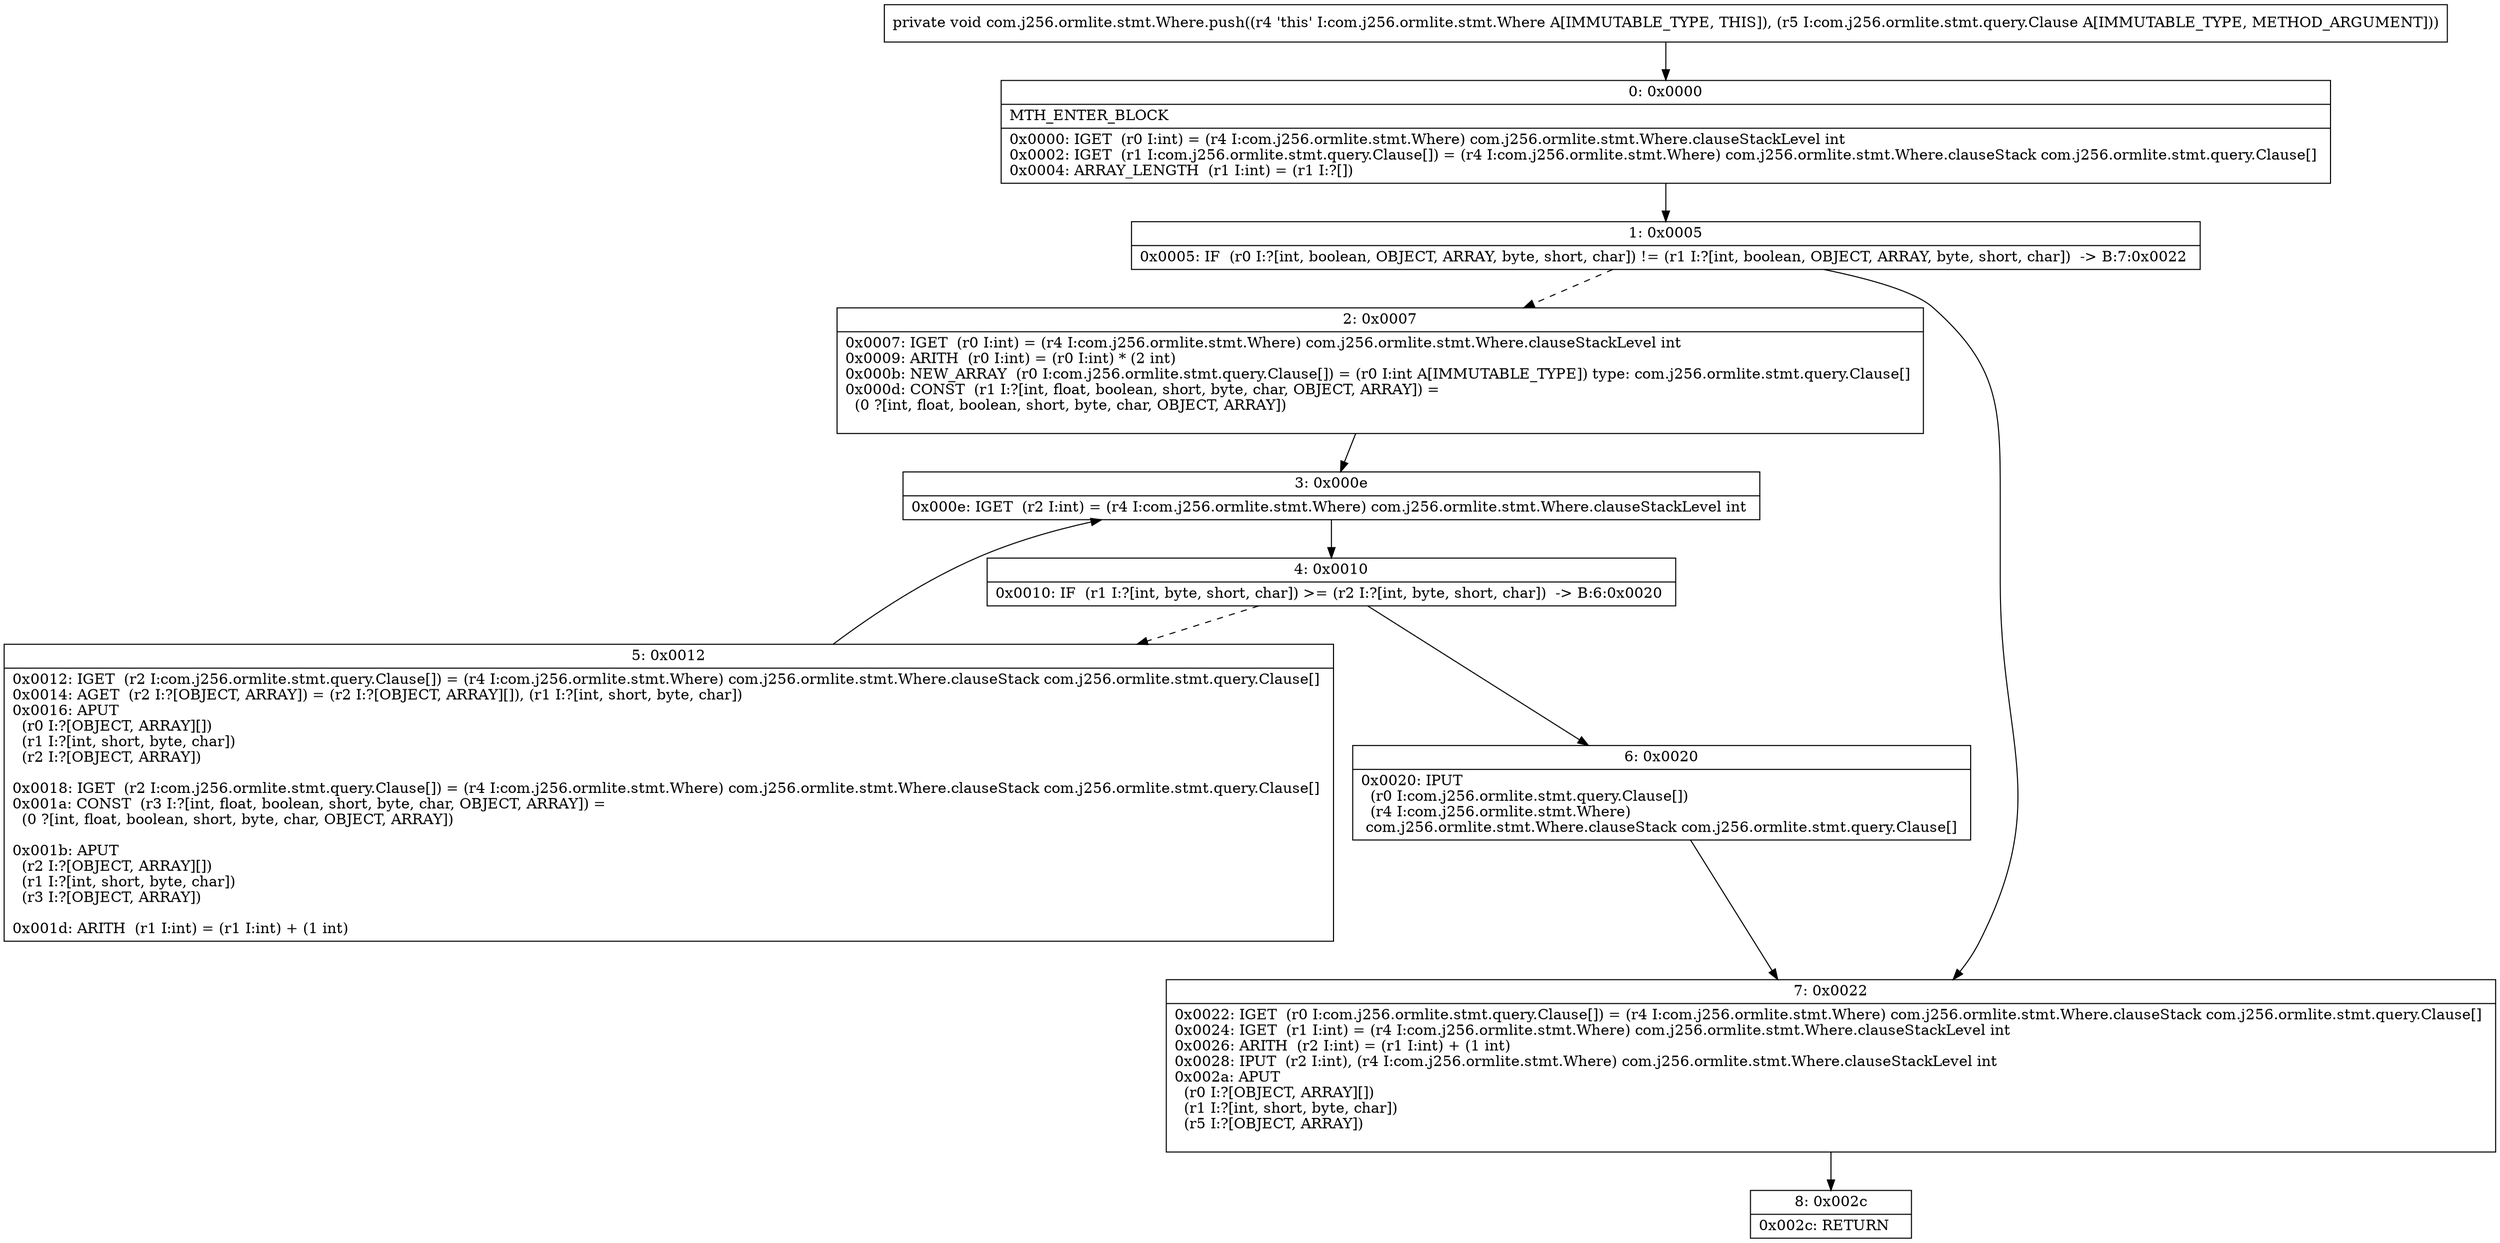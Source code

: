 digraph "CFG forcom.j256.ormlite.stmt.Where.push(Lcom\/j256\/ormlite\/stmt\/query\/Clause;)V" {
Node_0 [shape=record,label="{0\:\ 0x0000|MTH_ENTER_BLOCK\l|0x0000: IGET  (r0 I:int) = (r4 I:com.j256.ormlite.stmt.Where) com.j256.ormlite.stmt.Where.clauseStackLevel int \l0x0002: IGET  (r1 I:com.j256.ormlite.stmt.query.Clause[]) = (r4 I:com.j256.ormlite.stmt.Where) com.j256.ormlite.stmt.Where.clauseStack com.j256.ormlite.stmt.query.Clause[] \l0x0004: ARRAY_LENGTH  (r1 I:int) = (r1 I:?[]) \l}"];
Node_1 [shape=record,label="{1\:\ 0x0005|0x0005: IF  (r0 I:?[int, boolean, OBJECT, ARRAY, byte, short, char]) != (r1 I:?[int, boolean, OBJECT, ARRAY, byte, short, char])  \-\> B:7:0x0022 \l}"];
Node_2 [shape=record,label="{2\:\ 0x0007|0x0007: IGET  (r0 I:int) = (r4 I:com.j256.ormlite.stmt.Where) com.j256.ormlite.stmt.Where.clauseStackLevel int \l0x0009: ARITH  (r0 I:int) = (r0 I:int) * (2 int) \l0x000b: NEW_ARRAY  (r0 I:com.j256.ormlite.stmt.query.Clause[]) = (r0 I:int A[IMMUTABLE_TYPE]) type: com.j256.ormlite.stmt.query.Clause[] \l0x000d: CONST  (r1 I:?[int, float, boolean, short, byte, char, OBJECT, ARRAY]) = \l  (0 ?[int, float, boolean, short, byte, char, OBJECT, ARRAY])\l \l}"];
Node_3 [shape=record,label="{3\:\ 0x000e|0x000e: IGET  (r2 I:int) = (r4 I:com.j256.ormlite.stmt.Where) com.j256.ormlite.stmt.Where.clauseStackLevel int \l}"];
Node_4 [shape=record,label="{4\:\ 0x0010|0x0010: IF  (r1 I:?[int, byte, short, char]) \>= (r2 I:?[int, byte, short, char])  \-\> B:6:0x0020 \l}"];
Node_5 [shape=record,label="{5\:\ 0x0012|0x0012: IGET  (r2 I:com.j256.ormlite.stmt.query.Clause[]) = (r4 I:com.j256.ormlite.stmt.Where) com.j256.ormlite.stmt.Where.clauseStack com.j256.ormlite.stmt.query.Clause[] \l0x0014: AGET  (r2 I:?[OBJECT, ARRAY]) = (r2 I:?[OBJECT, ARRAY][]), (r1 I:?[int, short, byte, char]) \l0x0016: APUT  \l  (r0 I:?[OBJECT, ARRAY][])\l  (r1 I:?[int, short, byte, char])\l  (r2 I:?[OBJECT, ARRAY])\l \l0x0018: IGET  (r2 I:com.j256.ormlite.stmt.query.Clause[]) = (r4 I:com.j256.ormlite.stmt.Where) com.j256.ormlite.stmt.Where.clauseStack com.j256.ormlite.stmt.query.Clause[] \l0x001a: CONST  (r3 I:?[int, float, boolean, short, byte, char, OBJECT, ARRAY]) = \l  (0 ?[int, float, boolean, short, byte, char, OBJECT, ARRAY])\l \l0x001b: APUT  \l  (r2 I:?[OBJECT, ARRAY][])\l  (r1 I:?[int, short, byte, char])\l  (r3 I:?[OBJECT, ARRAY])\l \l0x001d: ARITH  (r1 I:int) = (r1 I:int) + (1 int) \l}"];
Node_6 [shape=record,label="{6\:\ 0x0020|0x0020: IPUT  \l  (r0 I:com.j256.ormlite.stmt.query.Clause[])\l  (r4 I:com.j256.ormlite.stmt.Where)\l com.j256.ormlite.stmt.Where.clauseStack com.j256.ormlite.stmt.query.Clause[] \l}"];
Node_7 [shape=record,label="{7\:\ 0x0022|0x0022: IGET  (r0 I:com.j256.ormlite.stmt.query.Clause[]) = (r4 I:com.j256.ormlite.stmt.Where) com.j256.ormlite.stmt.Where.clauseStack com.j256.ormlite.stmt.query.Clause[] \l0x0024: IGET  (r1 I:int) = (r4 I:com.j256.ormlite.stmt.Where) com.j256.ormlite.stmt.Where.clauseStackLevel int \l0x0026: ARITH  (r2 I:int) = (r1 I:int) + (1 int) \l0x0028: IPUT  (r2 I:int), (r4 I:com.j256.ormlite.stmt.Where) com.j256.ormlite.stmt.Where.clauseStackLevel int \l0x002a: APUT  \l  (r0 I:?[OBJECT, ARRAY][])\l  (r1 I:?[int, short, byte, char])\l  (r5 I:?[OBJECT, ARRAY])\l \l}"];
Node_8 [shape=record,label="{8\:\ 0x002c|0x002c: RETURN   \l}"];
MethodNode[shape=record,label="{private void com.j256.ormlite.stmt.Where.push((r4 'this' I:com.j256.ormlite.stmt.Where A[IMMUTABLE_TYPE, THIS]), (r5 I:com.j256.ormlite.stmt.query.Clause A[IMMUTABLE_TYPE, METHOD_ARGUMENT])) }"];
MethodNode -> Node_0;
Node_0 -> Node_1;
Node_1 -> Node_2[style=dashed];
Node_1 -> Node_7;
Node_2 -> Node_3;
Node_3 -> Node_4;
Node_4 -> Node_5[style=dashed];
Node_4 -> Node_6;
Node_5 -> Node_3;
Node_6 -> Node_7;
Node_7 -> Node_8;
}

